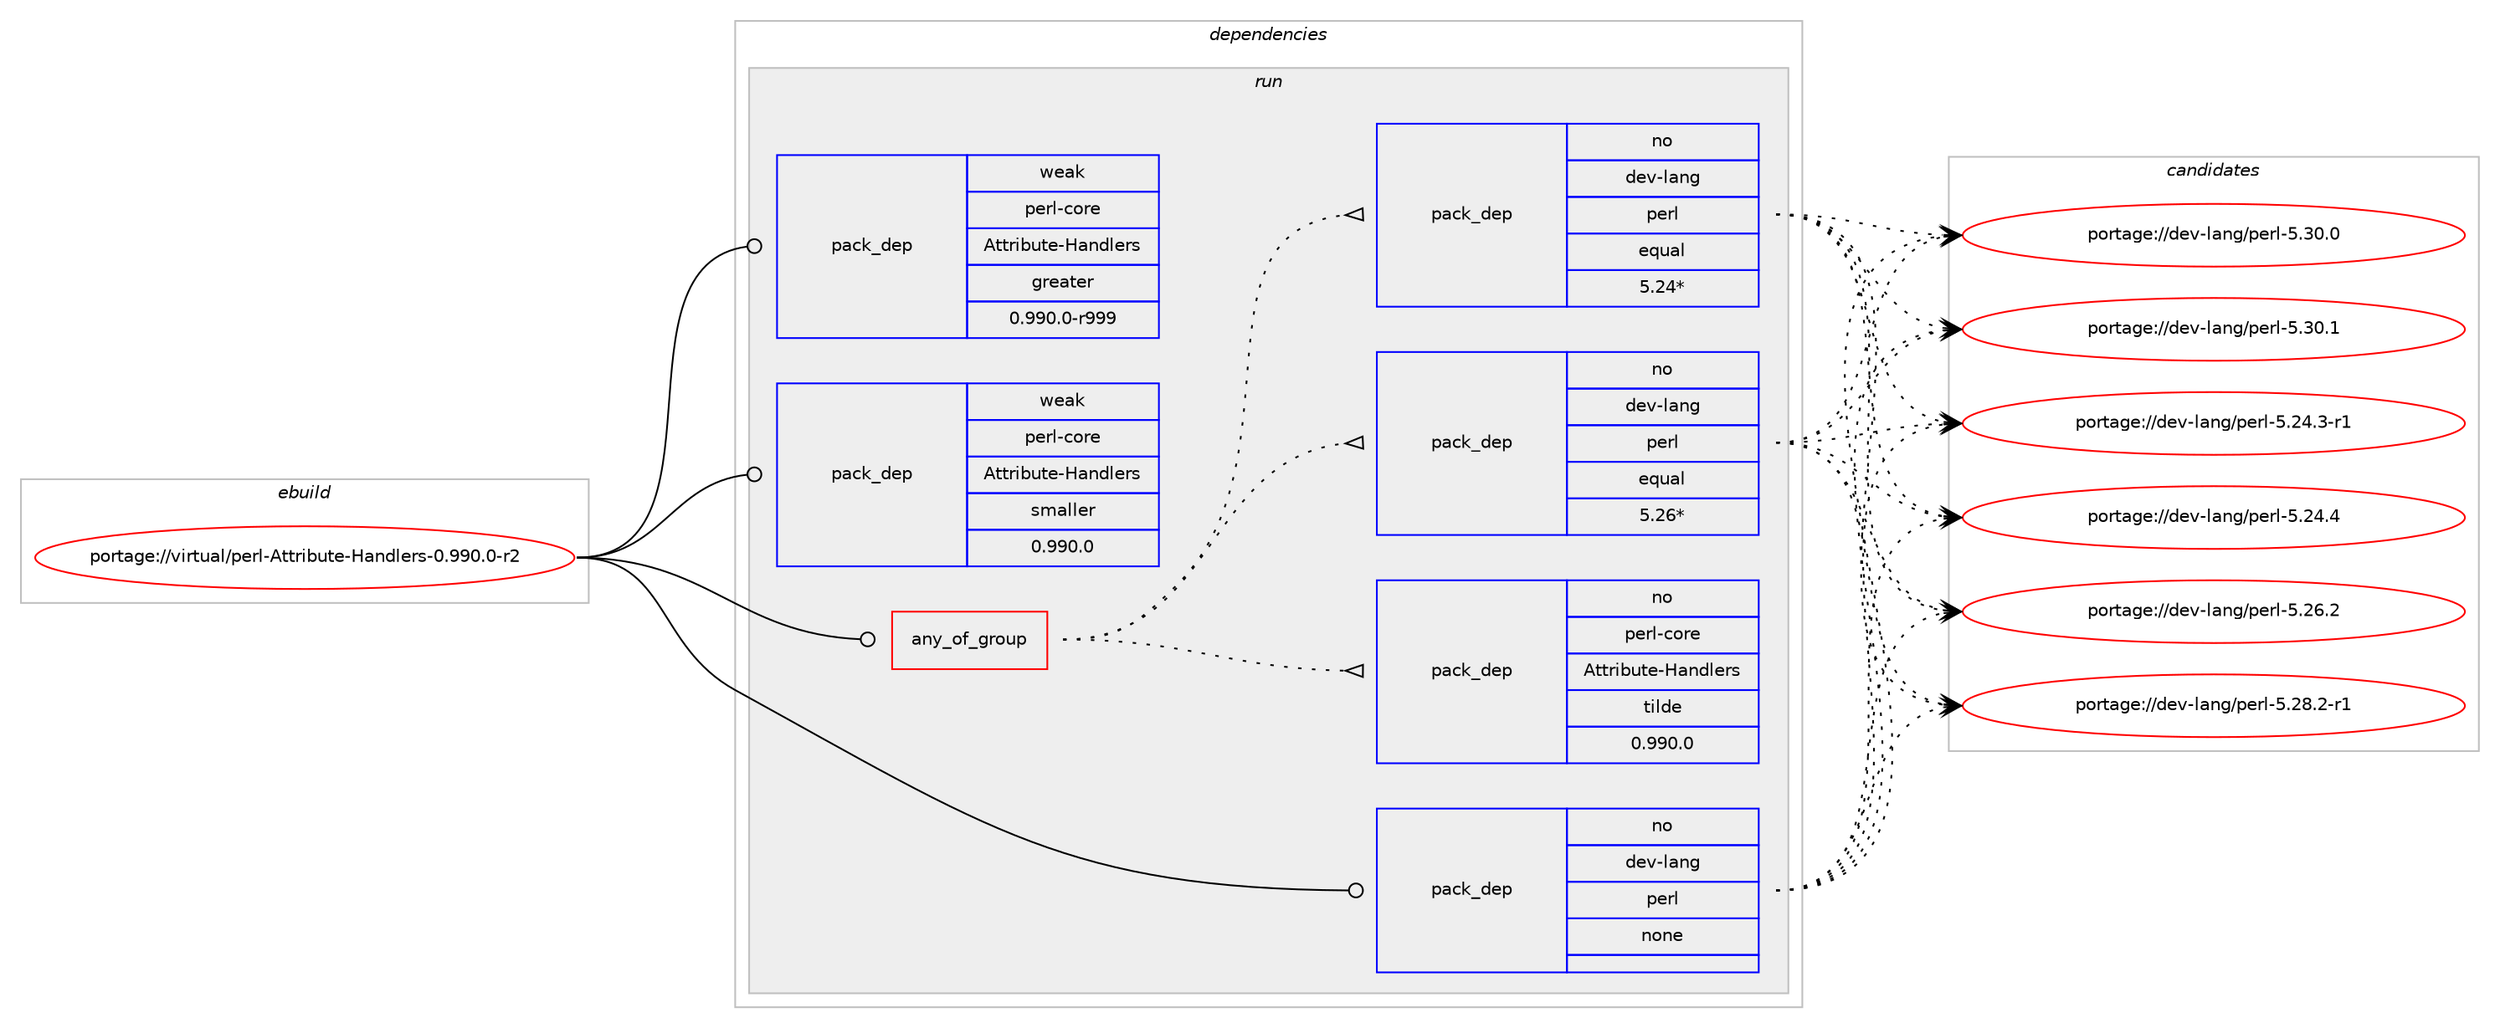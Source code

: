 digraph prolog {

# *************
# Graph options
# *************

newrank=true;
concentrate=true;
compound=true;
graph [rankdir=LR,fontname=Helvetica,fontsize=10,ranksep=1.5];#, ranksep=2.5, nodesep=0.2];
edge  [arrowhead=vee];
node  [fontname=Helvetica,fontsize=10];

# **********
# The ebuild
# **********

subgraph cluster_leftcol {
color=gray;
rank=same;
label=<<i>ebuild</i>>;
id [label="portage://virtual/perl-Attribute-Handlers-0.990.0-r2", color=red, width=4, href="../virtual/perl-Attribute-Handlers-0.990.0-r2.svg"];
}

# ****************
# The dependencies
# ****************

subgraph cluster_midcol {
color=gray;
label=<<i>dependencies</i>>;
subgraph cluster_compile {
fillcolor="#eeeeee";
style=filled;
label=<<i>compile</i>>;
}
subgraph cluster_compileandrun {
fillcolor="#eeeeee";
style=filled;
label=<<i>compile and run</i>>;
}
subgraph cluster_run {
fillcolor="#eeeeee";
style=filled;
label=<<i>run</i>>;
subgraph any7179 {
dependency434222 [label=<<TABLE BORDER="0" CELLBORDER="1" CELLSPACING="0" CELLPADDING="4"><TR><TD CELLPADDING="10">any_of_group</TD></TR></TABLE>>, shape=none, color=red];subgraph pack321794 {
dependency434223 [label=<<TABLE BORDER="0" CELLBORDER="1" CELLSPACING="0" CELLPADDING="4" WIDTH="220"><TR><TD ROWSPAN="6" CELLPADDING="30">pack_dep</TD></TR><TR><TD WIDTH="110">no</TD></TR><TR><TD>dev-lang</TD></TR><TR><TD>perl</TD></TR><TR><TD>equal</TD></TR><TR><TD>5.26*</TD></TR></TABLE>>, shape=none, color=blue];
}
dependency434222:e -> dependency434223:w [weight=20,style="dotted",arrowhead="oinv"];
subgraph pack321795 {
dependency434224 [label=<<TABLE BORDER="0" CELLBORDER="1" CELLSPACING="0" CELLPADDING="4" WIDTH="220"><TR><TD ROWSPAN="6" CELLPADDING="30">pack_dep</TD></TR><TR><TD WIDTH="110">no</TD></TR><TR><TD>dev-lang</TD></TR><TR><TD>perl</TD></TR><TR><TD>equal</TD></TR><TR><TD>5.24*</TD></TR></TABLE>>, shape=none, color=blue];
}
dependency434222:e -> dependency434224:w [weight=20,style="dotted",arrowhead="oinv"];
subgraph pack321796 {
dependency434225 [label=<<TABLE BORDER="0" CELLBORDER="1" CELLSPACING="0" CELLPADDING="4" WIDTH="220"><TR><TD ROWSPAN="6" CELLPADDING="30">pack_dep</TD></TR><TR><TD WIDTH="110">no</TD></TR><TR><TD>perl-core</TD></TR><TR><TD>Attribute-Handlers</TD></TR><TR><TD>tilde</TD></TR><TR><TD>0.990.0</TD></TR></TABLE>>, shape=none, color=blue];
}
dependency434222:e -> dependency434225:w [weight=20,style="dotted",arrowhead="oinv"];
}
id:e -> dependency434222:w [weight=20,style="solid",arrowhead="odot"];
subgraph pack321797 {
dependency434226 [label=<<TABLE BORDER="0" CELLBORDER="1" CELLSPACING="0" CELLPADDING="4" WIDTH="220"><TR><TD ROWSPAN="6" CELLPADDING="30">pack_dep</TD></TR><TR><TD WIDTH="110">no</TD></TR><TR><TD>dev-lang</TD></TR><TR><TD>perl</TD></TR><TR><TD>none</TD></TR><TR><TD></TD></TR></TABLE>>, shape=none, color=blue];
}
id:e -> dependency434226:w [weight=20,style="solid",arrowhead="odot"];
subgraph pack321798 {
dependency434227 [label=<<TABLE BORDER="0" CELLBORDER="1" CELLSPACING="0" CELLPADDING="4" WIDTH="220"><TR><TD ROWSPAN="6" CELLPADDING="30">pack_dep</TD></TR><TR><TD WIDTH="110">weak</TD></TR><TR><TD>perl-core</TD></TR><TR><TD>Attribute-Handlers</TD></TR><TR><TD>greater</TD></TR><TR><TD>0.990.0-r999</TD></TR></TABLE>>, shape=none, color=blue];
}
id:e -> dependency434227:w [weight=20,style="solid",arrowhead="odot"];
subgraph pack321799 {
dependency434228 [label=<<TABLE BORDER="0" CELLBORDER="1" CELLSPACING="0" CELLPADDING="4" WIDTH="220"><TR><TD ROWSPAN="6" CELLPADDING="30">pack_dep</TD></TR><TR><TD WIDTH="110">weak</TD></TR><TR><TD>perl-core</TD></TR><TR><TD>Attribute-Handlers</TD></TR><TR><TD>smaller</TD></TR><TR><TD>0.990.0</TD></TR></TABLE>>, shape=none, color=blue];
}
id:e -> dependency434228:w [weight=20,style="solid",arrowhead="odot"];
}
}

# **************
# The candidates
# **************

subgraph cluster_choices {
rank=same;
color=gray;
label=<<i>candidates</i>>;

subgraph choice321794 {
color=black;
nodesep=1;
choiceportage100101118451089711010347112101114108455346505246514511449 [label="portage://dev-lang/perl-5.24.3-r1", color=red, width=4,href="../dev-lang/perl-5.24.3-r1.svg"];
choiceportage10010111845108971101034711210111410845534650524652 [label="portage://dev-lang/perl-5.24.4", color=red, width=4,href="../dev-lang/perl-5.24.4.svg"];
choiceportage10010111845108971101034711210111410845534650544650 [label="portage://dev-lang/perl-5.26.2", color=red, width=4,href="../dev-lang/perl-5.26.2.svg"];
choiceportage100101118451089711010347112101114108455346505646504511449 [label="portage://dev-lang/perl-5.28.2-r1", color=red, width=4,href="../dev-lang/perl-5.28.2-r1.svg"];
choiceportage10010111845108971101034711210111410845534651484648 [label="portage://dev-lang/perl-5.30.0", color=red, width=4,href="../dev-lang/perl-5.30.0.svg"];
choiceportage10010111845108971101034711210111410845534651484649 [label="portage://dev-lang/perl-5.30.1", color=red, width=4,href="../dev-lang/perl-5.30.1.svg"];
dependency434223:e -> choiceportage100101118451089711010347112101114108455346505246514511449:w [style=dotted,weight="100"];
dependency434223:e -> choiceportage10010111845108971101034711210111410845534650524652:w [style=dotted,weight="100"];
dependency434223:e -> choiceportage10010111845108971101034711210111410845534650544650:w [style=dotted,weight="100"];
dependency434223:e -> choiceportage100101118451089711010347112101114108455346505646504511449:w [style=dotted,weight="100"];
dependency434223:e -> choiceportage10010111845108971101034711210111410845534651484648:w [style=dotted,weight="100"];
dependency434223:e -> choiceportage10010111845108971101034711210111410845534651484649:w [style=dotted,weight="100"];
}
subgraph choice321795 {
color=black;
nodesep=1;
choiceportage100101118451089711010347112101114108455346505246514511449 [label="portage://dev-lang/perl-5.24.3-r1", color=red, width=4,href="../dev-lang/perl-5.24.3-r1.svg"];
choiceportage10010111845108971101034711210111410845534650524652 [label="portage://dev-lang/perl-5.24.4", color=red, width=4,href="../dev-lang/perl-5.24.4.svg"];
choiceportage10010111845108971101034711210111410845534650544650 [label="portage://dev-lang/perl-5.26.2", color=red, width=4,href="../dev-lang/perl-5.26.2.svg"];
choiceportage100101118451089711010347112101114108455346505646504511449 [label="portage://dev-lang/perl-5.28.2-r1", color=red, width=4,href="../dev-lang/perl-5.28.2-r1.svg"];
choiceportage10010111845108971101034711210111410845534651484648 [label="portage://dev-lang/perl-5.30.0", color=red, width=4,href="../dev-lang/perl-5.30.0.svg"];
choiceportage10010111845108971101034711210111410845534651484649 [label="portage://dev-lang/perl-5.30.1", color=red, width=4,href="../dev-lang/perl-5.30.1.svg"];
dependency434224:e -> choiceportage100101118451089711010347112101114108455346505246514511449:w [style=dotted,weight="100"];
dependency434224:e -> choiceportage10010111845108971101034711210111410845534650524652:w [style=dotted,weight="100"];
dependency434224:e -> choiceportage10010111845108971101034711210111410845534650544650:w [style=dotted,weight="100"];
dependency434224:e -> choiceportage100101118451089711010347112101114108455346505646504511449:w [style=dotted,weight="100"];
dependency434224:e -> choiceportage10010111845108971101034711210111410845534651484648:w [style=dotted,weight="100"];
dependency434224:e -> choiceportage10010111845108971101034711210111410845534651484649:w [style=dotted,weight="100"];
}
subgraph choice321796 {
color=black;
nodesep=1;
}
subgraph choice321797 {
color=black;
nodesep=1;
choiceportage100101118451089711010347112101114108455346505246514511449 [label="portage://dev-lang/perl-5.24.3-r1", color=red, width=4,href="../dev-lang/perl-5.24.3-r1.svg"];
choiceportage10010111845108971101034711210111410845534650524652 [label="portage://dev-lang/perl-5.24.4", color=red, width=4,href="../dev-lang/perl-5.24.4.svg"];
choiceportage10010111845108971101034711210111410845534650544650 [label="portage://dev-lang/perl-5.26.2", color=red, width=4,href="../dev-lang/perl-5.26.2.svg"];
choiceportage100101118451089711010347112101114108455346505646504511449 [label="portage://dev-lang/perl-5.28.2-r1", color=red, width=4,href="../dev-lang/perl-5.28.2-r1.svg"];
choiceportage10010111845108971101034711210111410845534651484648 [label="portage://dev-lang/perl-5.30.0", color=red, width=4,href="../dev-lang/perl-5.30.0.svg"];
choiceportage10010111845108971101034711210111410845534651484649 [label="portage://dev-lang/perl-5.30.1", color=red, width=4,href="../dev-lang/perl-5.30.1.svg"];
dependency434226:e -> choiceportage100101118451089711010347112101114108455346505246514511449:w [style=dotted,weight="100"];
dependency434226:e -> choiceportage10010111845108971101034711210111410845534650524652:w [style=dotted,weight="100"];
dependency434226:e -> choiceportage10010111845108971101034711210111410845534650544650:w [style=dotted,weight="100"];
dependency434226:e -> choiceportage100101118451089711010347112101114108455346505646504511449:w [style=dotted,weight="100"];
dependency434226:e -> choiceportage10010111845108971101034711210111410845534651484648:w [style=dotted,weight="100"];
dependency434226:e -> choiceportage10010111845108971101034711210111410845534651484649:w [style=dotted,weight="100"];
}
subgraph choice321798 {
color=black;
nodesep=1;
}
subgraph choice321799 {
color=black;
nodesep=1;
}
}

}
